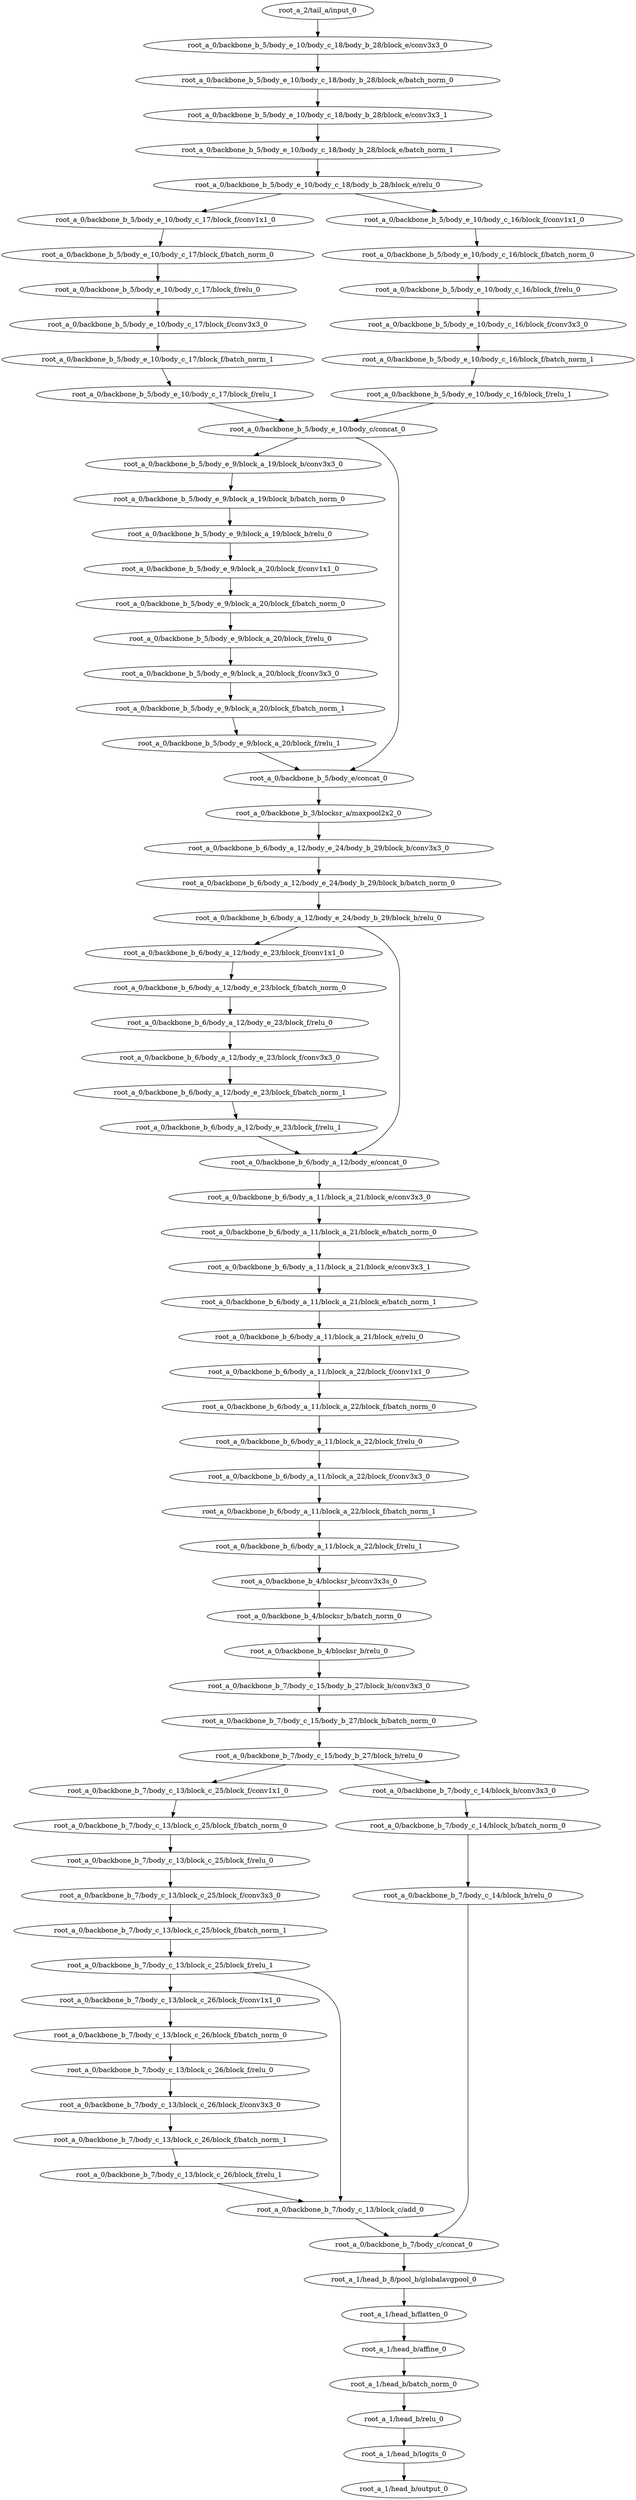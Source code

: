 digraph root_a {
	"root_a_2/tail_a/input_0"
	"root_a_0/backbone_b_5/body_e_10/body_c_18/body_b_28/block_e/conv3x3_0"
	"root_a_0/backbone_b_5/body_e_10/body_c_18/body_b_28/block_e/batch_norm_0"
	"root_a_0/backbone_b_5/body_e_10/body_c_18/body_b_28/block_e/conv3x3_1"
	"root_a_0/backbone_b_5/body_e_10/body_c_18/body_b_28/block_e/batch_norm_1"
	"root_a_0/backbone_b_5/body_e_10/body_c_18/body_b_28/block_e/relu_0"
	"root_a_0/backbone_b_5/body_e_10/body_c_17/block_f/conv1x1_0"
	"root_a_0/backbone_b_5/body_e_10/body_c_17/block_f/batch_norm_0"
	"root_a_0/backbone_b_5/body_e_10/body_c_17/block_f/relu_0"
	"root_a_0/backbone_b_5/body_e_10/body_c_17/block_f/conv3x3_0"
	"root_a_0/backbone_b_5/body_e_10/body_c_17/block_f/batch_norm_1"
	"root_a_0/backbone_b_5/body_e_10/body_c_17/block_f/relu_1"
	"root_a_0/backbone_b_5/body_e_10/body_c_16/block_f/conv1x1_0"
	"root_a_0/backbone_b_5/body_e_10/body_c_16/block_f/batch_norm_0"
	"root_a_0/backbone_b_5/body_e_10/body_c_16/block_f/relu_0"
	"root_a_0/backbone_b_5/body_e_10/body_c_16/block_f/conv3x3_0"
	"root_a_0/backbone_b_5/body_e_10/body_c_16/block_f/batch_norm_1"
	"root_a_0/backbone_b_5/body_e_10/body_c_16/block_f/relu_1"
	"root_a_0/backbone_b_5/body_e_10/body_c/concat_0"
	"root_a_0/backbone_b_5/body_e_9/block_a_19/block_b/conv3x3_0"
	"root_a_0/backbone_b_5/body_e_9/block_a_19/block_b/batch_norm_0"
	"root_a_0/backbone_b_5/body_e_9/block_a_19/block_b/relu_0"
	"root_a_0/backbone_b_5/body_e_9/block_a_20/block_f/conv1x1_0"
	"root_a_0/backbone_b_5/body_e_9/block_a_20/block_f/batch_norm_0"
	"root_a_0/backbone_b_5/body_e_9/block_a_20/block_f/relu_0"
	"root_a_0/backbone_b_5/body_e_9/block_a_20/block_f/conv3x3_0"
	"root_a_0/backbone_b_5/body_e_9/block_a_20/block_f/batch_norm_1"
	"root_a_0/backbone_b_5/body_e_9/block_a_20/block_f/relu_1"
	"root_a_0/backbone_b_5/body_e/concat_0"
	"root_a_0/backbone_b_3/blocksr_a/maxpool2x2_0"
	"root_a_0/backbone_b_6/body_a_12/body_e_24/body_b_29/block_b/conv3x3_0"
	"root_a_0/backbone_b_6/body_a_12/body_e_24/body_b_29/block_b/batch_norm_0"
	"root_a_0/backbone_b_6/body_a_12/body_e_24/body_b_29/block_b/relu_0"
	"root_a_0/backbone_b_6/body_a_12/body_e_23/block_f/conv1x1_0"
	"root_a_0/backbone_b_6/body_a_12/body_e_23/block_f/batch_norm_0"
	"root_a_0/backbone_b_6/body_a_12/body_e_23/block_f/relu_0"
	"root_a_0/backbone_b_6/body_a_12/body_e_23/block_f/conv3x3_0"
	"root_a_0/backbone_b_6/body_a_12/body_e_23/block_f/batch_norm_1"
	"root_a_0/backbone_b_6/body_a_12/body_e_23/block_f/relu_1"
	"root_a_0/backbone_b_6/body_a_12/body_e/concat_0"
	"root_a_0/backbone_b_6/body_a_11/block_a_21/block_e/conv3x3_0"
	"root_a_0/backbone_b_6/body_a_11/block_a_21/block_e/batch_norm_0"
	"root_a_0/backbone_b_6/body_a_11/block_a_21/block_e/conv3x3_1"
	"root_a_0/backbone_b_6/body_a_11/block_a_21/block_e/batch_norm_1"
	"root_a_0/backbone_b_6/body_a_11/block_a_21/block_e/relu_0"
	"root_a_0/backbone_b_6/body_a_11/block_a_22/block_f/conv1x1_0"
	"root_a_0/backbone_b_6/body_a_11/block_a_22/block_f/batch_norm_0"
	"root_a_0/backbone_b_6/body_a_11/block_a_22/block_f/relu_0"
	"root_a_0/backbone_b_6/body_a_11/block_a_22/block_f/conv3x3_0"
	"root_a_0/backbone_b_6/body_a_11/block_a_22/block_f/batch_norm_1"
	"root_a_0/backbone_b_6/body_a_11/block_a_22/block_f/relu_1"
	"root_a_0/backbone_b_4/blocksr_b/conv3x3s_0"
	"root_a_0/backbone_b_4/blocksr_b/batch_norm_0"
	"root_a_0/backbone_b_4/blocksr_b/relu_0"
	"root_a_0/backbone_b_7/body_c_15/body_b_27/block_b/conv3x3_0"
	"root_a_0/backbone_b_7/body_c_15/body_b_27/block_b/batch_norm_0"
	"root_a_0/backbone_b_7/body_c_15/body_b_27/block_b/relu_0"
	"root_a_0/backbone_b_7/body_c_13/block_c_25/block_f/conv1x1_0"
	"root_a_0/backbone_b_7/body_c_13/block_c_25/block_f/batch_norm_0"
	"root_a_0/backbone_b_7/body_c_13/block_c_25/block_f/relu_0"
	"root_a_0/backbone_b_7/body_c_13/block_c_25/block_f/conv3x3_0"
	"root_a_0/backbone_b_7/body_c_13/block_c_25/block_f/batch_norm_1"
	"root_a_0/backbone_b_7/body_c_13/block_c_25/block_f/relu_1"
	"root_a_0/backbone_b_7/body_c_13/block_c_26/block_f/conv1x1_0"
	"root_a_0/backbone_b_7/body_c_13/block_c_26/block_f/batch_norm_0"
	"root_a_0/backbone_b_7/body_c_13/block_c_26/block_f/relu_0"
	"root_a_0/backbone_b_7/body_c_13/block_c_26/block_f/conv3x3_0"
	"root_a_0/backbone_b_7/body_c_13/block_c_26/block_f/batch_norm_1"
	"root_a_0/backbone_b_7/body_c_13/block_c_26/block_f/relu_1"
	"root_a_0/backbone_b_7/body_c_13/block_c/add_0"
	"root_a_0/backbone_b_7/body_c_14/block_b/conv3x3_0"
	"root_a_0/backbone_b_7/body_c_14/block_b/batch_norm_0"
	"root_a_0/backbone_b_7/body_c_14/block_b/relu_0"
	"root_a_0/backbone_b_7/body_c/concat_0"
	"root_a_1/head_b_8/pool_b/globalavgpool_0"
	"root_a_1/head_b/flatten_0"
	"root_a_1/head_b/affine_0"
	"root_a_1/head_b/batch_norm_0"
	"root_a_1/head_b/relu_0"
	"root_a_1/head_b/logits_0"
	"root_a_1/head_b/output_0"

	"root_a_2/tail_a/input_0" -> "root_a_0/backbone_b_5/body_e_10/body_c_18/body_b_28/block_e/conv3x3_0"
	"root_a_0/backbone_b_5/body_e_10/body_c_18/body_b_28/block_e/conv3x3_0" -> "root_a_0/backbone_b_5/body_e_10/body_c_18/body_b_28/block_e/batch_norm_0"
	"root_a_0/backbone_b_5/body_e_10/body_c_18/body_b_28/block_e/batch_norm_0" -> "root_a_0/backbone_b_5/body_e_10/body_c_18/body_b_28/block_e/conv3x3_1"
	"root_a_0/backbone_b_5/body_e_10/body_c_18/body_b_28/block_e/conv3x3_1" -> "root_a_0/backbone_b_5/body_e_10/body_c_18/body_b_28/block_e/batch_norm_1"
	"root_a_0/backbone_b_5/body_e_10/body_c_18/body_b_28/block_e/batch_norm_1" -> "root_a_0/backbone_b_5/body_e_10/body_c_18/body_b_28/block_e/relu_0"
	"root_a_0/backbone_b_5/body_e_10/body_c_18/body_b_28/block_e/relu_0" -> "root_a_0/backbone_b_5/body_e_10/body_c_17/block_f/conv1x1_0"
	"root_a_0/backbone_b_5/body_e_10/body_c_17/block_f/conv1x1_0" -> "root_a_0/backbone_b_5/body_e_10/body_c_17/block_f/batch_norm_0"
	"root_a_0/backbone_b_5/body_e_10/body_c_17/block_f/batch_norm_0" -> "root_a_0/backbone_b_5/body_e_10/body_c_17/block_f/relu_0"
	"root_a_0/backbone_b_5/body_e_10/body_c_17/block_f/relu_0" -> "root_a_0/backbone_b_5/body_e_10/body_c_17/block_f/conv3x3_0"
	"root_a_0/backbone_b_5/body_e_10/body_c_17/block_f/conv3x3_0" -> "root_a_0/backbone_b_5/body_e_10/body_c_17/block_f/batch_norm_1"
	"root_a_0/backbone_b_5/body_e_10/body_c_17/block_f/batch_norm_1" -> "root_a_0/backbone_b_5/body_e_10/body_c_17/block_f/relu_1"
	"root_a_0/backbone_b_5/body_e_10/body_c_18/body_b_28/block_e/relu_0" -> "root_a_0/backbone_b_5/body_e_10/body_c_16/block_f/conv1x1_0"
	"root_a_0/backbone_b_5/body_e_10/body_c_16/block_f/conv1x1_0" -> "root_a_0/backbone_b_5/body_e_10/body_c_16/block_f/batch_norm_0"
	"root_a_0/backbone_b_5/body_e_10/body_c_16/block_f/batch_norm_0" -> "root_a_0/backbone_b_5/body_e_10/body_c_16/block_f/relu_0"
	"root_a_0/backbone_b_5/body_e_10/body_c_16/block_f/relu_0" -> "root_a_0/backbone_b_5/body_e_10/body_c_16/block_f/conv3x3_0"
	"root_a_0/backbone_b_5/body_e_10/body_c_16/block_f/conv3x3_0" -> "root_a_0/backbone_b_5/body_e_10/body_c_16/block_f/batch_norm_1"
	"root_a_0/backbone_b_5/body_e_10/body_c_16/block_f/batch_norm_1" -> "root_a_0/backbone_b_5/body_e_10/body_c_16/block_f/relu_1"
	"root_a_0/backbone_b_5/body_e_10/body_c_17/block_f/relu_1" -> "root_a_0/backbone_b_5/body_e_10/body_c/concat_0"
	"root_a_0/backbone_b_5/body_e_10/body_c_16/block_f/relu_1" -> "root_a_0/backbone_b_5/body_e_10/body_c/concat_0"
	"root_a_0/backbone_b_5/body_e_10/body_c/concat_0" -> "root_a_0/backbone_b_5/body_e_9/block_a_19/block_b/conv3x3_0"
	"root_a_0/backbone_b_5/body_e_9/block_a_19/block_b/conv3x3_0" -> "root_a_0/backbone_b_5/body_e_9/block_a_19/block_b/batch_norm_0"
	"root_a_0/backbone_b_5/body_e_9/block_a_19/block_b/batch_norm_0" -> "root_a_0/backbone_b_5/body_e_9/block_a_19/block_b/relu_0"
	"root_a_0/backbone_b_5/body_e_9/block_a_19/block_b/relu_0" -> "root_a_0/backbone_b_5/body_e_9/block_a_20/block_f/conv1x1_0"
	"root_a_0/backbone_b_5/body_e_9/block_a_20/block_f/conv1x1_0" -> "root_a_0/backbone_b_5/body_e_9/block_a_20/block_f/batch_norm_0"
	"root_a_0/backbone_b_5/body_e_9/block_a_20/block_f/batch_norm_0" -> "root_a_0/backbone_b_5/body_e_9/block_a_20/block_f/relu_0"
	"root_a_0/backbone_b_5/body_e_9/block_a_20/block_f/relu_0" -> "root_a_0/backbone_b_5/body_e_9/block_a_20/block_f/conv3x3_0"
	"root_a_0/backbone_b_5/body_e_9/block_a_20/block_f/conv3x3_0" -> "root_a_0/backbone_b_5/body_e_9/block_a_20/block_f/batch_norm_1"
	"root_a_0/backbone_b_5/body_e_9/block_a_20/block_f/batch_norm_1" -> "root_a_0/backbone_b_5/body_e_9/block_a_20/block_f/relu_1"
	"root_a_0/backbone_b_5/body_e_10/body_c/concat_0" -> "root_a_0/backbone_b_5/body_e/concat_0"
	"root_a_0/backbone_b_5/body_e_9/block_a_20/block_f/relu_1" -> "root_a_0/backbone_b_5/body_e/concat_0"
	"root_a_0/backbone_b_5/body_e/concat_0" -> "root_a_0/backbone_b_3/blocksr_a/maxpool2x2_0"
	"root_a_0/backbone_b_3/blocksr_a/maxpool2x2_0" -> "root_a_0/backbone_b_6/body_a_12/body_e_24/body_b_29/block_b/conv3x3_0"
	"root_a_0/backbone_b_6/body_a_12/body_e_24/body_b_29/block_b/conv3x3_0" -> "root_a_0/backbone_b_6/body_a_12/body_e_24/body_b_29/block_b/batch_norm_0"
	"root_a_0/backbone_b_6/body_a_12/body_e_24/body_b_29/block_b/batch_norm_0" -> "root_a_0/backbone_b_6/body_a_12/body_e_24/body_b_29/block_b/relu_0"
	"root_a_0/backbone_b_6/body_a_12/body_e_24/body_b_29/block_b/relu_0" -> "root_a_0/backbone_b_6/body_a_12/body_e_23/block_f/conv1x1_0"
	"root_a_0/backbone_b_6/body_a_12/body_e_23/block_f/conv1x1_0" -> "root_a_0/backbone_b_6/body_a_12/body_e_23/block_f/batch_norm_0"
	"root_a_0/backbone_b_6/body_a_12/body_e_23/block_f/batch_norm_0" -> "root_a_0/backbone_b_6/body_a_12/body_e_23/block_f/relu_0"
	"root_a_0/backbone_b_6/body_a_12/body_e_23/block_f/relu_0" -> "root_a_0/backbone_b_6/body_a_12/body_e_23/block_f/conv3x3_0"
	"root_a_0/backbone_b_6/body_a_12/body_e_23/block_f/conv3x3_0" -> "root_a_0/backbone_b_6/body_a_12/body_e_23/block_f/batch_norm_1"
	"root_a_0/backbone_b_6/body_a_12/body_e_23/block_f/batch_norm_1" -> "root_a_0/backbone_b_6/body_a_12/body_e_23/block_f/relu_1"
	"root_a_0/backbone_b_6/body_a_12/body_e_23/block_f/relu_1" -> "root_a_0/backbone_b_6/body_a_12/body_e/concat_0"
	"root_a_0/backbone_b_6/body_a_12/body_e_24/body_b_29/block_b/relu_0" -> "root_a_0/backbone_b_6/body_a_12/body_e/concat_0"
	"root_a_0/backbone_b_6/body_a_12/body_e/concat_0" -> "root_a_0/backbone_b_6/body_a_11/block_a_21/block_e/conv3x3_0"
	"root_a_0/backbone_b_6/body_a_11/block_a_21/block_e/conv3x3_0" -> "root_a_0/backbone_b_6/body_a_11/block_a_21/block_e/batch_norm_0"
	"root_a_0/backbone_b_6/body_a_11/block_a_21/block_e/batch_norm_0" -> "root_a_0/backbone_b_6/body_a_11/block_a_21/block_e/conv3x3_1"
	"root_a_0/backbone_b_6/body_a_11/block_a_21/block_e/conv3x3_1" -> "root_a_0/backbone_b_6/body_a_11/block_a_21/block_e/batch_norm_1"
	"root_a_0/backbone_b_6/body_a_11/block_a_21/block_e/batch_norm_1" -> "root_a_0/backbone_b_6/body_a_11/block_a_21/block_e/relu_0"
	"root_a_0/backbone_b_6/body_a_11/block_a_21/block_e/relu_0" -> "root_a_0/backbone_b_6/body_a_11/block_a_22/block_f/conv1x1_0"
	"root_a_0/backbone_b_6/body_a_11/block_a_22/block_f/conv1x1_0" -> "root_a_0/backbone_b_6/body_a_11/block_a_22/block_f/batch_norm_0"
	"root_a_0/backbone_b_6/body_a_11/block_a_22/block_f/batch_norm_0" -> "root_a_0/backbone_b_6/body_a_11/block_a_22/block_f/relu_0"
	"root_a_0/backbone_b_6/body_a_11/block_a_22/block_f/relu_0" -> "root_a_0/backbone_b_6/body_a_11/block_a_22/block_f/conv3x3_0"
	"root_a_0/backbone_b_6/body_a_11/block_a_22/block_f/conv3x3_0" -> "root_a_0/backbone_b_6/body_a_11/block_a_22/block_f/batch_norm_1"
	"root_a_0/backbone_b_6/body_a_11/block_a_22/block_f/batch_norm_1" -> "root_a_0/backbone_b_6/body_a_11/block_a_22/block_f/relu_1"
	"root_a_0/backbone_b_6/body_a_11/block_a_22/block_f/relu_1" -> "root_a_0/backbone_b_4/blocksr_b/conv3x3s_0"
	"root_a_0/backbone_b_4/blocksr_b/conv3x3s_0" -> "root_a_0/backbone_b_4/blocksr_b/batch_norm_0"
	"root_a_0/backbone_b_4/blocksr_b/batch_norm_0" -> "root_a_0/backbone_b_4/blocksr_b/relu_0"
	"root_a_0/backbone_b_4/blocksr_b/relu_0" -> "root_a_0/backbone_b_7/body_c_15/body_b_27/block_b/conv3x3_0"
	"root_a_0/backbone_b_7/body_c_15/body_b_27/block_b/conv3x3_0" -> "root_a_0/backbone_b_7/body_c_15/body_b_27/block_b/batch_norm_0"
	"root_a_0/backbone_b_7/body_c_15/body_b_27/block_b/batch_norm_0" -> "root_a_0/backbone_b_7/body_c_15/body_b_27/block_b/relu_0"
	"root_a_0/backbone_b_7/body_c_15/body_b_27/block_b/relu_0" -> "root_a_0/backbone_b_7/body_c_13/block_c_25/block_f/conv1x1_0"
	"root_a_0/backbone_b_7/body_c_13/block_c_25/block_f/conv1x1_0" -> "root_a_0/backbone_b_7/body_c_13/block_c_25/block_f/batch_norm_0"
	"root_a_0/backbone_b_7/body_c_13/block_c_25/block_f/batch_norm_0" -> "root_a_0/backbone_b_7/body_c_13/block_c_25/block_f/relu_0"
	"root_a_0/backbone_b_7/body_c_13/block_c_25/block_f/relu_0" -> "root_a_0/backbone_b_7/body_c_13/block_c_25/block_f/conv3x3_0"
	"root_a_0/backbone_b_7/body_c_13/block_c_25/block_f/conv3x3_0" -> "root_a_0/backbone_b_7/body_c_13/block_c_25/block_f/batch_norm_1"
	"root_a_0/backbone_b_7/body_c_13/block_c_25/block_f/batch_norm_1" -> "root_a_0/backbone_b_7/body_c_13/block_c_25/block_f/relu_1"
	"root_a_0/backbone_b_7/body_c_13/block_c_25/block_f/relu_1" -> "root_a_0/backbone_b_7/body_c_13/block_c_26/block_f/conv1x1_0"
	"root_a_0/backbone_b_7/body_c_13/block_c_26/block_f/conv1x1_0" -> "root_a_0/backbone_b_7/body_c_13/block_c_26/block_f/batch_norm_0"
	"root_a_0/backbone_b_7/body_c_13/block_c_26/block_f/batch_norm_0" -> "root_a_0/backbone_b_7/body_c_13/block_c_26/block_f/relu_0"
	"root_a_0/backbone_b_7/body_c_13/block_c_26/block_f/relu_0" -> "root_a_0/backbone_b_7/body_c_13/block_c_26/block_f/conv3x3_0"
	"root_a_0/backbone_b_7/body_c_13/block_c_26/block_f/conv3x3_0" -> "root_a_0/backbone_b_7/body_c_13/block_c_26/block_f/batch_norm_1"
	"root_a_0/backbone_b_7/body_c_13/block_c_26/block_f/batch_norm_1" -> "root_a_0/backbone_b_7/body_c_13/block_c_26/block_f/relu_1"
	"root_a_0/backbone_b_7/body_c_13/block_c_25/block_f/relu_1" -> "root_a_0/backbone_b_7/body_c_13/block_c/add_0"
	"root_a_0/backbone_b_7/body_c_13/block_c_26/block_f/relu_1" -> "root_a_0/backbone_b_7/body_c_13/block_c/add_0"
	"root_a_0/backbone_b_7/body_c_15/body_b_27/block_b/relu_0" -> "root_a_0/backbone_b_7/body_c_14/block_b/conv3x3_0"
	"root_a_0/backbone_b_7/body_c_14/block_b/conv3x3_0" -> "root_a_0/backbone_b_7/body_c_14/block_b/batch_norm_0"
	"root_a_0/backbone_b_7/body_c_14/block_b/batch_norm_0" -> "root_a_0/backbone_b_7/body_c_14/block_b/relu_0"
	"root_a_0/backbone_b_7/body_c_13/block_c/add_0" -> "root_a_0/backbone_b_7/body_c/concat_0"
	"root_a_0/backbone_b_7/body_c_14/block_b/relu_0" -> "root_a_0/backbone_b_7/body_c/concat_0"
	"root_a_0/backbone_b_7/body_c/concat_0" -> "root_a_1/head_b_8/pool_b/globalavgpool_0"
	"root_a_1/head_b_8/pool_b/globalavgpool_0" -> "root_a_1/head_b/flatten_0"
	"root_a_1/head_b/flatten_0" -> "root_a_1/head_b/affine_0"
	"root_a_1/head_b/affine_0" -> "root_a_1/head_b/batch_norm_0"
	"root_a_1/head_b/batch_norm_0" -> "root_a_1/head_b/relu_0"
	"root_a_1/head_b/relu_0" -> "root_a_1/head_b/logits_0"
	"root_a_1/head_b/logits_0" -> "root_a_1/head_b/output_0"

}